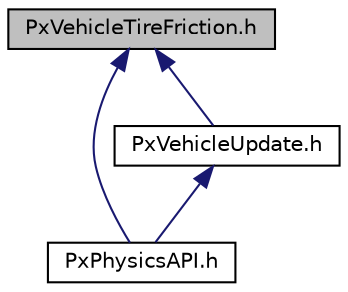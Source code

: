 digraph "PxVehicleTireFriction.h"
{
  edge [fontname="Helvetica",fontsize="10",labelfontname="Helvetica",labelfontsize="10"];
  node [fontname="Helvetica",fontsize="10",shape=record];
  Node0 [label="PxVehicleTireFriction.h",height=0.2,width=0.4,color="black", fillcolor="grey75", style="filled", fontcolor="black"];
  Node0 -> Node1 [dir="back",color="midnightblue",fontsize="10",style="solid",fontname="Helvetica"];
  Node1 [label="PxPhysicsAPI.h",height=0.2,width=0.4,color="black", fillcolor="white", style="filled",URL="$PxPhysicsAPI_8h.html"];
  Node0 -> Node2 [dir="back",color="midnightblue",fontsize="10",style="solid",fontname="Helvetica"];
  Node2 [label="PxVehicleUpdate.h",height=0.2,width=0.4,color="black", fillcolor="white", style="filled",URL="$PxVehicleUpdate_8h.html"];
  Node2 -> Node1 [dir="back",color="midnightblue",fontsize="10",style="solid",fontname="Helvetica"];
}
